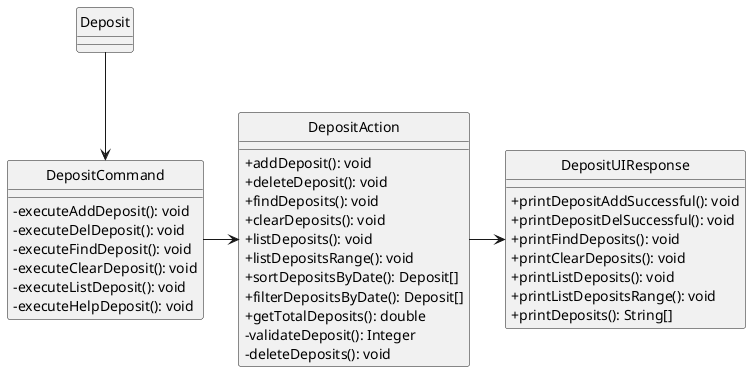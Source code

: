 @startuml
hide footbox
hide circle
skinparam groupInheritance 2
skinparam classAttributeIconSize 0

class Deposit {
}

class DepositCommand {
  -executeAddDeposit(): void
  -executeDelDeposit(): void
  -executeFindDeposit(): void
  -executeClearDeposit(): void
  -executeListDeposit(): void
  -executeHelpDeposit(): void
}

class DepositAction {
  +addDeposit(): void
  +deleteDeposit(): void
  +findDeposits(): void
  +clearDeposits(): void
  +listDeposits(): void
  +listDepositsRange(): void
  +sortDepositsByDate(): Deposit[]
  +filterDepositsByDate(): Deposit[]
  +getTotalDeposits(): double
  -validateDeposit(): Integer
  -deleteDeposits(): void
}

class DepositUIResponse {
  +printDepositAddSuccessful(): void
  +printDepositDelSuccessful(): void
  +printFindDeposits(): void
  +printClearDeposits(): void
  +printListDeposits(): void
  +printListDepositsRange(): void
  +printDeposits(): String[]
}

Deposit --> DepositCommand
DepositCommand -> DepositAction
DepositAction -> DepositUIResponse

@enduml